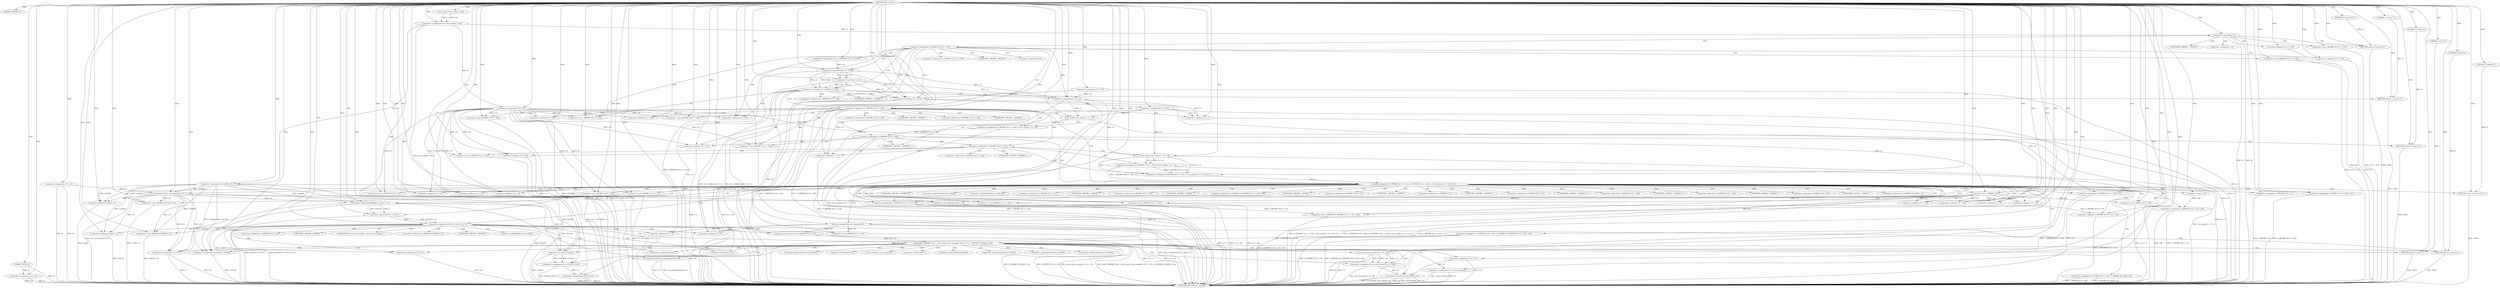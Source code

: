 digraph tftp_connect {  
"1000113" [label = "(METHOD,tftp_connect)" ]
"1000412" [label = "(METHOD_RETURN,int __fastcall)" ]
"1000114" [label = "(PARAM,_DWORD *a1)" ]
"1000115" [label = "(PARAM,_BYTE *a2)" ]
"1000129" [label = "(<operator>.assignment,v15 = a1)" ]
"1000132" [label = "(<operator>.assignment,v14 = a2)" ]
"1000135" [label = "(<operator>.assignment,v12 = 512)" ]
"1000138" [label = "(<operator>.assignment,v2 = Curl_ccalloc(1, 336))" ]
"1000140" [label = "(Curl_ccalloc,Curl_ccalloc(1, 336))" ]
"1000143" [label = "(<operator>.assignment,v15[188] = v2)" ]
"1000148" [label = "(<operator>.assignment,v13 = v2)" ]
"1000152" [label = "(<operator>.logicalNot,!v2)" ]
"1000154" [label = "(RETURN,return 27;,return 27;)" ]
"1000155" [label = "(LITERAL,27,return 27;)" ]
"1000158" [label = "(<operator>.cast,(_DWORD *)(*v15 + 1576))" ]
"1000160" [label = "(<operator>.addition,*v15 + 1576)" ]
"1000165" [label = "(<operator>.assignment,v12 = *(_DWORD *)(*v15 + 1576))" ]
"1000168" [label = "(<operator>.cast,(_DWORD *)(*v15 + 1576))" ]
"1000170" [label = "(<operator>.addition,*v15 + 1576)" ]
"1000175" [label = "(<operator>.logicalOr,v12 > 65464 || v12 < 8)" ]
"1000176" [label = "(<operator>.greaterThan,v12 > 65464)" ]
"1000179" [label = "(<operator>.lessThan,v12 < 8)" ]
"1000182" [label = "(RETURN,return 71;,return 71;)" ]
"1000183" [label = "(LITERAL,71,return 71;)" ]
"1000184" [label = "(<operator>.assignment,v11 = v12)" ]
"1000188" [label = "(<operator>.lessThan,v12 < 512)" ]
"1000191" [label = "(<operator>.assignment,v11 = 512)" ]
"1000195" [label = "(<operator>.logicalNot,!*(_DWORD *)(v13 + 328))" ]
"1000197" [label = "(<operator>.cast,(_DWORD *)(v13 + 328))" ]
"1000199" [label = "(<operator>.addition,v13 + 328)" ]
"1000203" [label = "(<operator>.assignment,*(_DWORD *)(v13 + 328) = Curl_ccalloc(1, v11 + 4))" ]
"1000205" [label = "(<operator>.cast,(_DWORD *)(v13 + 328))" ]
"1000207" [label = "(<operator>.addition,v13 + 328)" ]
"1000210" [label = "(Curl_ccalloc,Curl_ccalloc(1, v11 + 4))" ]
"1000212" [label = "(<operator>.addition,v11 + 4)" ]
"1000216" [label = "(<operator>.logicalNot,!*(_DWORD *)(v13 + 328))" ]
"1000218" [label = "(<operator>.cast,(_DWORD *)(v13 + 328))" ]
"1000220" [label = "(<operator>.addition,v13 + 328)" ]
"1000223" [label = "(RETURN,return 27;,return 27;)" ]
"1000224" [label = "(LITERAL,27,return 27;)" ]
"1000226" [label = "(<operator>.logicalOr,*(_DWORD *)(v13 + 332) || (*(_DWORD *)(v13 + 332) = Curl_ccalloc(1, v11 + 4)) != 0)" ]
"1000228" [label = "(<operator>.cast,(_DWORD *)(v13 + 332))" ]
"1000230" [label = "(<operator>.addition,v13 + 332)" ]
"1000233" [label = "(<operator>.notEquals,(*(_DWORD *)(v13 + 332) = Curl_ccalloc(1, v11 + 4)) != 0)" ]
"1000234" [label = "(<operator>.assignment,*(_DWORD *)(v13 + 332) = Curl_ccalloc(1, v11 + 4))" ]
"1000236" [label = "(<operator>.cast,(_DWORD *)(v13 + 332))" ]
"1000238" [label = "(<operator>.addition,v13 + 332)" ]
"1000241" [label = "(Curl_ccalloc,Curl_ccalloc(1, v11 + 4))" ]
"1000243" [label = "(<operator>.addition,v11 + 4)" ]
"1000248" [label = "(Curl_conncontrol,Curl_conncontrol(v15, 1))" ]
"1000251" [label = "(<operator>.assignment,*(_DWORD *)(v13 + 16) = v15)" ]
"1000253" [label = "(<operator>.cast,(_DWORD *)(v13 + 16))" ]
"1000255" [label = "(<operator>.addition,v13 + 16)" ]
"1000259" [label = "(<operator>.assignment,*(_DWORD *)(v13 + 20) = *(_DWORD *)(*(_DWORD *)(v13 + 16) + 420))" ]
"1000261" [label = "(<operator>.cast,(_DWORD *)(v13 + 20))" ]
"1000263" [label = "(<operator>.addition,v13 + 20)" ]
"1000267" [label = "(<operator>.cast,(_DWORD *)(*(_DWORD *)(v13 + 16) + 420))" ]
"1000269" [label = "(<operator>.addition,*(_DWORD *)(v13 + 16) + 420)" ]
"1000271" [label = "(<operator>.cast,(_DWORD *)(v13 + 16))" ]
"1000273" [label = "(<operator>.addition,v13 + 16)" ]
"1000277" [label = "(<operator>.assignment,*(_DWORD *)v13 = 0)" ]
"1000279" [label = "(<operator>.cast,(_DWORD *)v13)" ]
"1000283" [label = "(<operator>.assignment,*(_DWORD *)(v13 + 8) = -100)" ]
"1000285" [label = "(<operator>.cast,(_DWORD *)(v13 + 8))" ]
"1000287" [label = "(<operator>.addition,v13 + 8)" ]
"1000290" [label = "(<operator>.minus,-100)" ]
"1000292" [label = "(<operator>.assignment,*(_DWORD *)(v13 + 320) = 512)" ]
"1000294" [label = "(<operator>.cast,(_DWORD *)(v13 + 320))" ]
"1000296" [label = "(<operator>.addition,v13 + 320)" ]
"1000300" [label = "(<operator>.assignment,*(_DWORD *)(v13 + 324) = v12)" ]
"1000302" [label = "(<operator>.cast,(_DWORD *)(v13 + 324))" ]
"1000304" [label = "(<operator>.addition,v13 + 324)" ]
"1000308" [label = "(<operator>.assignment,*(_WORD *)(v13 + 52) = *(_DWORD *)(v15[20] + 4))" ]
"1000310" [label = "(<operator>.cast,(_WORD *)(v13 + 52))" ]
"1000312" [label = "(<operator>.addition,v13 + 52)" ]
"1000316" [label = "(<operator>.cast,(_DWORD *)(v15[20] + 4))" ]
"1000318" [label = "(<operator>.addition,v15[20] + 4)" ]
"1000323" [label = "(tftp_set_timeouts,tftp_set_timeouts(v13))" ]
"1000326" [label = "(<operator>.equals,((v15[147] >> 6) & 1) == 0)" ]
"1000327" [label = "(<operator>.and,(v15[147] >> 6) & 1)" ]
"1000328" [label = "(<operator>.arithmeticShiftRight,v15[147] >> 6)" ]
"1000337" [label = "(bind,bind(*(_DWORD *)(v13 + 20), (const struct sockaddr *)(v13 + 52), *(_DWORD *)(v15[20] + 16)))" ]
"1000339" [label = "(<operator>.cast,(_DWORD *)(v13 + 20))" ]
"1000341" [label = "(<operator>.addition,v13 + 20)" ]
"1000344" [label = "(<operator>.cast,(const struct sockaddr *)(v13 + 52))" ]
"1000346" [label = "(<operator>.addition,v13 + 52)" ]
"1000350" [label = "(<operator>.cast,(_DWORD *)(v15[20] + 16))" ]
"1000352" [label = "(<operator>.addition,v15[20] + 16)" ]
"1000358" [label = "(<operator>.assignment,v8 = *v15)" ]
"1000362" [label = "(<operator>.assignment,v3 = _errno_location())" ]
"1000365" [label = "(<operator>.assignment,v4 = Curl_strerror(*v3, v9, 128))" ]
"1000367" [label = "(Curl_strerror,Curl_strerror(*v3, v9, 128))" ]
"1000372" [label = "(Curl_failf,Curl_failf(v8, &unk_BFD45, v4))" ]
"1000377" [label = "(RETURN,return 7;,return 7;)" ]
"1000378" [label = "(LITERAL,7,return 7;)" ]
"1000379" [label = "(<operator>.assignment,v5 = v15)" ]
"1000382" [label = "(<operator>.assignment,v6 = v15[147] | 0x40)" ]
"1000384" [label = "(<operator>.or,v15[147] | 0x40)" ]
"1000389" [label = "(<operator>.assignment,v15[148] = v15[148])" ]
"1000396" [label = "(<operator>.assignment,v5[147] = v6)" ]
"1000401" [label = "(Curl_pgrsStartNow,Curl_pgrsStartNow(*v15))" ]
"1000404" [label = "(<operator>.assignment,*v14 = 1)" ]
"1000408" [label = "(RETURN,return 0;,return 0;)" ]
"1000409" [label = "(LITERAL,0,return 0;)" ]
"1000410" [label = "(RETURN,return 27;,return 27;)" ]
"1000411" [label = "(LITERAL,27,return 27;)" ]
"1000157" [label = "(<operator>.indirection,*(_DWORD *)(*v15 + 1576))" ]
"1000159" [label = "(UNKNOWN,_DWORD *,_DWORD *)" ]
"1000161" [label = "(<operator>.indirection,*v15)" ]
"1000167" [label = "(<operator>.indirection,*(_DWORD *)(*v15 + 1576))" ]
"1000169" [label = "(UNKNOWN,_DWORD *,_DWORD *)" ]
"1000171" [label = "(<operator>.indirection,*v15)" ]
"1000196" [label = "(<operator>.indirection,*(_DWORD *)(v13 + 328))" ]
"1000198" [label = "(UNKNOWN,_DWORD *,_DWORD *)" ]
"1000204" [label = "(<operator>.indirection,*(_DWORD *)(v13 + 328))" ]
"1000206" [label = "(UNKNOWN,_DWORD *,_DWORD *)" ]
"1000217" [label = "(<operator>.indirection,*(_DWORD *)(v13 + 328))" ]
"1000219" [label = "(UNKNOWN,_DWORD *,_DWORD *)" ]
"1000227" [label = "(<operator>.indirection,*(_DWORD *)(v13 + 332))" ]
"1000229" [label = "(UNKNOWN,_DWORD *,_DWORD *)" ]
"1000235" [label = "(<operator>.indirection,*(_DWORD *)(v13 + 332))" ]
"1000237" [label = "(UNKNOWN,_DWORD *,_DWORD *)" ]
"1000252" [label = "(<operator>.indirection,*(_DWORD *)(v13 + 16))" ]
"1000254" [label = "(UNKNOWN,_DWORD *,_DWORD *)" ]
"1000260" [label = "(<operator>.indirection,*(_DWORD *)(v13 + 20))" ]
"1000262" [label = "(UNKNOWN,_DWORD *,_DWORD *)" ]
"1000266" [label = "(<operator>.indirection,*(_DWORD *)(*(_DWORD *)(v13 + 16) + 420))" ]
"1000268" [label = "(UNKNOWN,_DWORD *,_DWORD *)" ]
"1000270" [label = "(<operator>.indirection,*(_DWORD *)(v13 + 16))" ]
"1000272" [label = "(UNKNOWN,_DWORD *,_DWORD *)" ]
"1000278" [label = "(<operator>.indirection,*(_DWORD *)v13)" ]
"1000280" [label = "(UNKNOWN,_DWORD *,_DWORD *)" ]
"1000284" [label = "(<operator>.indirection,*(_DWORD *)(v13 + 8))" ]
"1000286" [label = "(UNKNOWN,_DWORD *,_DWORD *)" ]
"1000293" [label = "(<operator>.indirection,*(_DWORD *)(v13 + 320))" ]
"1000295" [label = "(UNKNOWN,_DWORD *,_DWORD *)" ]
"1000301" [label = "(<operator>.indirection,*(_DWORD *)(v13 + 324))" ]
"1000303" [label = "(UNKNOWN,_DWORD *,_DWORD *)" ]
"1000309" [label = "(<operator>.indirection,*(_WORD *)(v13 + 52))" ]
"1000311" [label = "(UNKNOWN,_WORD *,_WORD *)" ]
"1000315" [label = "(<operator>.indirection,*(_DWORD *)(v15[20] + 4))" ]
"1000317" [label = "(UNKNOWN,_DWORD *,_DWORD *)" ]
"1000319" [label = "(<operator>.indirectIndexAccess,v15[20])" ]
"1000329" [label = "(<operator>.indirectIndexAccess,v15[147])" ]
"1000338" [label = "(<operator>.indirection,*(_DWORD *)(v13 + 20))" ]
"1000340" [label = "(UNKNOWN,_DWORD *,_DWORD *)" ]
"1000345" [label = "(UNKNOWN,const struct sockaddr *,const struct sockaddr *)" ]
"1000349" [label = "(<operator>.indirection,*(_DWORD *)(v15[20] + 16))" ]
"1000351" [label = "(UNKNOWN,_DWORD *,_DWORD *)" ]
"1000353" [label = "(<operator>.indirectIndexAccess,v15[20])" ]
"1000360" [label = "(<operator>.indirection,*v15)" ]
"1000364" [label = "(_errno_location,_errno_location())" ]
"1000368" [label = "(<operator>.indirection,*v3)" ]
"1000374" [label = "(<operator>.addressOf,&unk_BFD45)" ]
"1000385" [label = "(<operator>.indirectIndexAccess,v15[147])" ]
"1000390" [label = "(<operator>.indirectIndexAccess,v15[148])" ]
"1000393" [label = "(<operator>.indirectIndexAccess,v15[148])" ]
"1000397" [label = "(<operator>.indirectIndexAccess,v5[147])" ]
"1000402" [label = "(<operator>.indirection,*v15)" ]
"1000405" [label = "(<operator>.indirection,*v14)" ]
  "1000410" -> "1000412"  [ label = "DDG: <RET>"] 
  "1000377" -> "1000412"  [ label = "DDG: <RET>"] 
  "1000223" -> "1000412"  [ label = "DDG: <RET>"] 
  "1000182" -> "1000412"  [ label = "DDG: <RET>"] 
  "1000184" -> "1000412"  [ label = "DDG: v11"] 
  "1000210" -> "1000412"  [ label = "DDG: v11 + 4"] 
  "1000259" -> "1000412"  [ label = "DDG: *(_DWORD *)(v13 + 20)"] 
  "1000326" -> "1000412"  [ label = "DDG: (v15[147] >> 6) & 1"] 
  "1000165" -> "1000412"  [ label = "DDG: *(_DWORD *)(*v15 + 1576)"] 
  "1000143" -> "1000412"  [ label = "DDG: v15[188]"] 
  "1000135" -> "1000412"  [ label = "DDG: v12"] 
  "1000241" -> "1000412"  [ label = "DDG: v11 + 4"] 
  "1000160" -> "1000412"  [ label = "DDG: *v15"] 
  "1000372" -> "1000412"  [ label = "DDG: &unk_BFD45"] 
  "1000300" -> "1000412"  [ label = "DDG: v12"] 
  "1000197" -> "1000412"  [ label = "DDG: v13 + 328"] 
  "1000350" -> "1000412"  [ label = "DDG: v15[20] + 16"] 
  "1000188" -> "1000412"  [ label = "DDG: v12"] 
  "1000238" -> "1000412"  [ label = "DDG: v13"] 
  "1000243" -> "1000412"  [ label = "DDG: v11"] 
  "1000337" -> "1000412"  [ label = "DDG: (const struct sockaddr *)(v13 + 52)"] 
  "1000352" -> "1000412"  [ label = "DDG: v15[20]"] 
  "1000318" -> "1000412"  [ label = "DDG: v15[20]"] 
  "1000267" -> "1000412"  [ label = "DDG: *(_DWORD *)(v13 + 16) + 420"] 
  "1000226" -> "1000412"  [ label = "DDG: (*(_DWORD *)(v13 + 332) = Curl_ccalloc(1, v11 + 4)) != 0"] 
  "1000337" -> "1000412"  [ label = "DDG: bind(*(_DWORD *)(v13 + 20), (const struct sockaddr *)(v13 + 52), *(_DWORD *)(v15[20] + 16))"] 
  "1000251" -> "1000412"  [ label = "DDG: v15"] 
  "1000212" -> "1000412"  [ label = "DDG: v11"] 
  "1000228" -> "1000412"  [ label = "DDG: v13 + 332"] 
  "1000323" -> "1000412"  [ label = "DDG: tftp_set_timeouts(v13)"] 
  "1000401" -> "1000412"  [ label = "DDG: Curl_pgrsStartNow(*v15)"] 
  "1000362" -> "1000412"  [ label = "DDG: _errno_location()"] 
  "1000216" -> "1000412"  [ label = "DDG: *(_DWORD *)(v13 + 328)"] 
  "1000389" -> "1000412"  [ label = "DDG: v15[148]"] 
  "1000283" -> "1000412"  [ label = "DDG: -100"] 
  "1000220" -> "1000412"  [ label = "DDG: v13"] 
  "1000379" -> "1000412"  [ label = "DDG: v5"] 
  "1000152" -> "1000412"  [ label = "DDG: !v2"] 
  "1000132" -> "1000412"  [ label = "DDG: a2"] 
  "1000129" -> "1000412"  [ label = "DDG: v15"] 
  "1000372" -> "1000412"  [ label = "DDG: v4"] 
  "1000294" -> "1000412"  [ label = "DDG: v13 + 320"] 
  "1000382" -> "1000412"  [ label = "DDG: v15[147] | 0x40"] 
  "1000218" -> "1000412"  [ label = "DDG: v13 + 328"] 
  "1000300" -> "1000412"  [ label = "DDG: *(_DWORD *)(v13 + 324)"] 
  "1000367" -> "1000412"  [ label = "DDG: v9"] 
  "1000401" -> "1000412"  [ label = "DDG: *v15"] 
  "1000269" -> "1000412"  [ label = "DDG: *(_DWORD *)(v13 + 16)"] 
  "1000259" -> "1000412"  [ label = "DDG: *(_DWORD *)(*(_DWORD *)(v13 + 16) + 420)"] 
  "1000396" -> "1000412"  [ label = "DDG: v6"] 
  "1000226" -> "1000412"  [ label = "DDG: *(_DWORD *)(v13 + 332) || (*(_DWORD *)(v13 + 332) = Curl_ccalloc(1, v11 + 4)) != 0"] 
  "1000234" -> "1000412"  [ label = "DDG: Curl_ccalloc(1, v11 + 4)"] 
  "1000132" -> "1000412"  [ label = "DDG: v14"] 
  "1000226" -> "1000412"  [ label = "DDG: *(_DWORD *)(v13 + 332)"] 
  "1000152" -> "1000412"  [ label = "DDG: v2"] 
  "1000367" -> "1000412"  [ label = "DDG: *v3"] 
  "1000339" -> "1000412"  [ label = "DDG: v13 + 20"] 
  "1000148" -> "1000412"  [ label = "DDG: v13"] 
  "1000179" -> "1000412"  [ label = "DDG: v12"] 
  "1000384" -> "1000412"  [ label = "DDG: v15[147]"] 
  "1000115" -> "1000412"  [ label = "DDG: a2"] 
  "1000261" -> "1000412"  [ label = "DDG: v13 + 20"] 
  "1000302" -> "1000412"  [ label = "DDG: v13 + 324"] 
  "1000344" -> "1000412"  [ label = "DDG: v13 + 52"] 
  "1000365" -> "1000412"  [ label = "DDG: Curl_strerror(*v3, v9, 128)"] 
  "1000292" -> "1000412"  [ label = "DDG: *(_DWORD *)(v13 + 320)"] 
  "1000129" -> "1000412"  [ label = "DDG: a1"] 
  "1000248" -> "1000412"  [ label = "DDG: Curl_conncontrol(v15, 1)"] 
  "1000168" -> "1000412"  [ label = "DDG: *v15 + 1576"] 
  "1000230" -> "1000412"  [ label = "DDG: v13"] 
  "1000285" -> "1000412"  [ label = "DDG: v13 + 8"] 
  "1000372" -> "1000412"  [ label = "DDG: Curl_failf(v8, &unk_BFD45, v4)"] 
  "1000337" -> "1000412"  [ label = "DDG: *(_DWORD *)(v15[20] + 16)"] 
  "1000170" -> "1000412"  [ label = "DDG: *v15"] 
  "1000188" -> "1000412"  [ label = "DDG: v12 < 512"] 
  "1000308" -> "1000412"  [ label = "DDG: *(_DWORD *)(v15[20] + 4)"] 
  "1000191" -> "1000412"  [ label = "DDG: v11"] 
  "1000327" -> "1000412"  [ label = "DDG: v15[147] >> 6"] 
  "1000328" -> "1000412"  [ label = "DDG: v15[147]"] 
  "1000271" -> "1000412"  [ label = "DDG: v13 + 16"] 
  "1000176" -> "1000412"  [ label = "DDG: v12"] 
  "1000175" -> "1000412"  [ label = "DDG: v12 > 65464"] 
  "1000195" -> "1000412"  [ label = "DDG: *(_DWORD *)(v13 + 328)"] 
  "1000175" -> "1000412"  [ label = "DDG: v12 < 8"] 
  "1000346" -> "1000412"  [ label = "DDG: v13"] 
  "1000138" -> "1000412"  [ label = "DDG: Curl_ccalloc(1, 336)"] 
  "1000277" -> "1000412"  [ label = "DDG: *(_DWORD *)v13"] 
  "1000362" -> "1000412"  [ label = "DDG: v3"] 
  "1000216" -> "1000412"  [ label = "DDG: !*(_DWORD *)(v13 + 328)"] 
  "1000396" -> "1000412"  [ label = "DDG: v5[147]"] 
  "1000203" -> "1000412"  [ label = "DDG: Curl_ccalloc(1, v11 + 4)"] 
  "1000283" -> "1000412"  [ label = "DDG: *(_DWORD *)(v13 + 8)"] 
  "1000236" -> "1000412"  [ label = "DDG: v13 + 332"] 
  "1000404" -> "1000412"  [ label = "DDG: *v14"] 
  "1000158" -> "1000412"  [ label = "DDG: *v15 + 1576"] 
  "1000308" -> "1000412"  [ label = "DDG: *(_WORD *)(v13 + 52)"] 
  "1000195" -> "1000412"  [ label = "DDG: !*(_DWORD *)(v13 + 328)"] 
  "1000316" -> "1000412"  [ label = "DDG: v15[20] + 4"] 
  "1000175" -> "1000412"  [ label = "DDG: v12 > 65464 || v12 < 8"] 
  "1000326" -> "1000412"  [ label = "DDG: ((v15[147] >> 6) & 1) == 0"] 
  "1000372" -> "1000412"  [ label = "DDG: v8"] 
  "1000379" -> "1000412"  [ label = "DDG: v15"] 
  "1000323" -> "1000412"  [ label = "DDG: v13"] 
  "1000337" -> "1000412"  [ label = "DDG: *(_DWORD *)(v13 + 20)"] 
  "1000310" -> "1000412"  [ label = "DDG: v13 + 52"] 
  "1000358" -> "1000412"  [ label = "DDG: *v15"] 
  "1000154" -> "1000412"  [ label = "DDG: <RET>"] 
  "1000408" -> "1000412"  [ label = "DDG: <RET>"] 
  "1000113" -> "1000114"  [ label = "DDG: "] 
  "1000113" -> "1000115"  [ label = "DDG: "] 
  "1000113" -> "1000129"  [ label = "DDG: "] 
  "1000115" -> "1000132"  [ label = "DDG: a2"] 
  "1000113" -> "1000132"  [ label = "DDG: "] 
  "1000113" -> "1000135"  [ label = "DDG: "] 
  "1000140" -> "1000138"  [ label = "DDG: 1"] 
  "1000140" -> "1000138"  [ label = "DDG: 336"] 
  "1000113" -> "1000138"  [ label = "DDG: "] 
  "1000113" -> "1000140"  [ label = "DDG: "] 
  "1000138" -> "1000143"  [ label = "DDG: v2"] 
  "1000113" -> "1000143"  [ label = "DDG: "] 
  "1000113" -> "1000148"  [ label = "DDG: "] 
  "1000138" -> "1000148"  [ label = "DDG: v2"] 
  "1000113" -> "1000152"  [ label = "DDG: "] 
  "1000138" -> "1000152"  [ label = "DDG: v2"] 
  "1000155" -> "1000154"  [ label = "DDG: 27"] 
  "1000113" -> "1000154"  [ label = "DDG: "] 
  "1000113" -> "1000155"  [ label = "DDG: "] 
  "1000113" -> "1000158"  [ label = "DDG: "] 
  "1000113" -> "1000160"  [ label = "DDG: "] 
  "1000113" -> "1000165"  [ label = "DDG: "] 
  "1000113" -> "1000168"  [ label = "DDG: "] 
  "1000113" -> "1000170"  [ label = "DDG: "] 
  "1000176" -> "1000175"  [ label = "DDG: v12"] 
  "1000176" -> "1000175"  [ label = "DDG: 65464"] 
  "1000165" -> "1000176"  [ label = "DDG: v12"] 
  "1000113" -> "1000176"  [ label = "DDG: "] 
  "1000179" -> "1000175"  [ label = "DDG: v12"] 
  "1000179" -> "1000175"  [ label = "DDG: 8"] 
  "1000176" -> "1000179"  [ label = "DDG: v12"] 
  "1000113" -> "1000179"  [ label = "DDG: "] 
  "1000183" -> "1000182"  [ label = "DDG: 71"] 
  "1000113" -> "1000182"  [ label = "DDG: "] 
  "1000113" -> "1000183"  [ label = "DDG: "] 
  "1000135" -> "1000184"  [ label = "DDG: v12"] 
  "1000179" -> "1000184"  [ label = "DDG: v12"] 
  "1000176" -> "1000184"  [ label = "DDG: v12"] 
  "1000113" -> "1000184"  [ label = "DDG: "] 
  "1000113" -> "1000188"  [ label = "DDG: "] 
  "1000135" -> "1000188"  [ label = "DDG: v12"] 
  "1000179" -> "1000188"  [ label = "DDG: v12"] 
  "1000176" -> "1000188"  [ label = "DDG: v12"] 
  "1000113" -> "1000191"  [ label = "DDG: "] 
  "1000148" -> "1000197"  [ label = "DDG: v13"] 
  "1000113" -> "1000197"  [ label = "DDG: "] 
  "1000148" -> "1000199"  [ label = "DDG: v13"] 
  "1000113" -> "1000199"  [ label = "DDG: "] 
  "1000210" -> "1000203"  [ label = "DDG: 1"] 
  "1000210" -> "1000203"  [ label = "DDG: v11 + 4"] 
  "1000113" -> "1000205"  [ label = "DDG: "] 
  "1000148" -> "1000205"  [ label = "DDG: v13"] 
  "1000113" -> "1000207"  [ label = "DDG: "] 
  "1000148" -> "1000207"  [ label = "DDG: v13"] 
  "1000113" -> "1000210"  [ label = "DDG: "] 
  "1000184" -> "1000210"  [ label = "DDG: v11"] 
  "1000191" -> "1000210"  [ label = "DDG: v11"] 
  "1000184" -> "1000212"  [ label = "DDG: v11"] 
  "1000191" -> "1000212"  [ label = "DDG: v11"] 
  "1000113" -> "1000212"  [ label = "DDG: "] 
  "1000203" -> "1000216"  [ label = "DDG: *(_DWORD *)(v13 + 328)"] 
  "1000113" -> "1000218"  [ label = "DDG: "] 
  "1000148" -> "1000218"  [ label = "DDG: v13"] 
  "1000113" -> "1000220"  [ label = "DDG: "] 
  "1000148" -> "1000220"  [ label = "DDG: v13"] 
  "1000224" -> "1000223"  [ label = "DDG: 27"] 
  "1000113" -> "1000223"  [ label = "DDG: "] 
  "1000113" -> "1000224"  [ label = "DDG: "] 
  "1000234" -> "1000226"  [ label = "DDG: *(_DWORD *)(v13 + 332)"] 
  "1000113" -> "1000228"  [ label = "DDG: "] 
  "1000148" -> "1000228"  [ label = "DDG: v13"] 
  "1000113" -> "1000230"  [ label = "DDG: "] 
  "1000148" -> "1000230"  [ label = "DDG: v13"] 
  "1000233" -> "1000226"  [ label = "DDG: 0"] 
  "1000234" -> "1000233"  [ label = "DDG: *(_DWORD *)(v13 + 332)"] 
  "1000241" -> "1000233"  [ label = "DDG: 1"] 
  "1000241" -> "1000233"  [ label = "DDG: v11 + 4"] 
  "1000113" -> "1000236"  [ label = "DDG: "] 
  "1000148" -> "1000236"  [ label = "DDG: v13"] 
  "1000113" -> "1000238"  [ label = "DDG: "] 
  "1000148" -> "1000238"  [ label = "DDG: v13"] 
  "1000241" -> "1000234"  [ label = "DDG: 1"] 
  "1000241" -> "1000234"  [ label = "DDG: v11 + 4"] 
  "1000113" -> "1000241"  [ label = "DDG: "] 
  "1000184" -> "1000241"  [ label = "DDG: v11"] 
  "1000191" -> "1000241"  [ label = "DDG: v11"] 
  "1000184" -> "1000243"  [ label = "DDG: v11"] 
  "1000191" -> "1000243"  [ label = "DDG: v11"] 
  "1000113" -> "1000243"  [ label = "DDG: "] 
  "1000113" -> "1000233"  [ label = "DDG: "] 
  "1000143" -> "1000248"  [ label = "DDG: v15[188]"] 
  "1000129" -> "1000248"  [ label = "DDG: v15"] 
  "1000113" -> "1000248"  [ label = "DDG: "] 
  "1000143" -> "1000251"  [ label = "DDG: v15[188]"] 
  "1000248" -> "1000251"  [ label = "DDG: v15"] 
  "1000113" -> "1000251"  [ label = "DDG: "] 
  "1000113" -> "1000253"  [ label = "DDG: "] 
  "1000148" -> "1000253"  [ label = "DDG: v13"] 
  "1000113" -> "1000255"  [ label = "DDG: "] 
  "1000148" -> "1000255"  [ label = "DDG: v13"] 
  "1000113" -> "1000261"  [ label = "DDG: "] 
  "1000148" -> "1000261"  [ label = "DDG: v13"] 
  "1000113" -> "1000263"  [ label = "DDG: "] 
  "1000148" -> "1000263"  [ label = "DDG: v13"] 
  "1000251" -> "1000267"  [ label = "DDG: *(_DWORD *)(v13 + 16)"] 
  "1000113" -> "1000267"  [ label = "DDG: "] 
  "1000251" -> "1000269"  [ label = "DDG: *(_DWORD *)(v13 + 16)"] 
  "1000113" -> "1000271"  [ label = "DDG: "] 
  "1000148" -> "1000271"  [ label = "DDG: v13"] 
  "1000113" -> "1000273"  [ label = "DDG: "] 
  "1000148" -> "1000273"  [ label = "DDG: v13"] 
  "1000113" -> "1000269"  [ label = "DDG: "] 
  "1000113" -> "1000277"  [ label = "DDG: "] 
  "1000113" -> "1000279"  [ label = "DDG: "] 
  "1000148" -> "1000279"  [ label = "DDG: v13"] 
  "1000290" -> "1000283"  [ label = "DDG: 100"] 
  "1000279" -> "1000285"  [ label = "DDG: v13"] 
  "1000113" -> "1000285"  [ label = "DDG: "] 
  "1000279" -> "1000287"  [ label = "DDG: v13"] 
  "1000113" -> "1000287"  [ label = "DDG: "] 
  "1000113" -> "1000290"  [ label = "DDG: "] 
  "1000113" -> "1000292"  [ label = "DDG: "] 
  "1000113" -> "1000294"  [ label = "DDG: "] 
  "1000279" -> "1000294"  [ label = "DDG: v13"] 
  "1000113" -> "1000296"  [ label = "DDG: "] 
  "1000279" -> "1000296"  [ label = "DDG: v13"] 
  "1000188" -> "1000300"  [ label = "DDG: v12"] 
  "1000113" -> "1000300"  [ label = "DDG: "] 
  "1000113" -> "1000302"  [ label = "DDG: "] 
  "1000279" -> "1000302"  [ label = "DDG: v13"] 
  "1000113" -> "1000304"  [ label = "DDG: "] 
  "1000279" -> "1000304"  [ label = "DDG: v13"] 
  "1000113" -> "1000310"  [ label = "DDG: "] 
  "1000279" -> "1000310"  [ label = "DDG: v13"] 
  "1000113" -> "1000312"  [ label = "DDG: "] 
  "1000279" -> "1000312"  [ label = "DDG: v13"] 
  "1000143" -> "1000316"  [ label = "DDG: v15[188]"] 
  "1000248" -> "1000316"  [ label = "DDG: v15"] 
  "1000113" -> "1000316"  [ label = "DDG: "] 
  "1000143" -> "1000318"  [ label = "DDG: v15[188]"] 
  "1000248" -> "1000318"  [ label = "DDG: v15"] 
  "1000113" -> "1000318"  [ label = "DDG: "] 
  "1000113" -> "1000323"  [ label = "DDG: "] 
  "1000279" -> "1000323"  [ label = "DDG: v13"] 
  "1000327" -> "1000326"  [ label = "DDG: v15[147] >> 6"] 
  "1000327" -> "1000326"  [ label = "DDG: 1"] 
  "1000328" -> "1000327"  [ label = "DDG: v15[147]"] 
  "1000328" -> "1000327"  [ label = "DDG: 6"] 
  "1000143" -> "1000328"  [ label = "DDG: v15[188]"] 
  "1000248" -> "1000328"  [ label = "DDG: v15"] 
  "1000113" -> "1000328"  [ label = "DDG: "] 
  "1000113" -> "1000327"  [ label = "DDG: "] 
  "1000113" -> "1000326"  [ label = "DDG: "] 
  "1000259" -> "1000337"  [ label = "DDG: *(_DWORD *)(v13 + 20)"] 
  "1000323" -> "1000339"  [ label = "DDG: v13"] 
  "1000113" -> "1000339"  [ label = "DDG: "] 
  "1000323" -> "1000341"  [ label = "DDG: v13"] 
  "1000113" -> "1000341"  [ label = "DDG: "] 
  "1000344" -> "1000337"  [ label = "DDG: v13 + 52"] 
  "1000113" -> "1000344"  [ label = "DDG: "] 
  "1000323" -> "1000344"  [ label = "DDG: v13"] 
  "1000113" -> "1000346"  [ label = "DDG: "] 
  "1000323" -> "1000346"  [ label = "DDG: v13"] 
  "1000143" -> "1000350"  [ label = "DDG: v15[188]"] 
  "1000248" -> "1000350"  [ label = "DDG: v15"] 
  "1000113" -> "1000350"  [ label = "DDG: "] 
  "1000143" -> "1000352"  [ label = "DDG: v15[188]"] 
  "1000248" -> "1000352"  [ label = "DDG: v15"] 
  "1000113" -> "1000352"  [ label = "DDG: "] 
  "1000113" -> "1000358"  [ label = "DDG: "] 
  "1000113" -> "1000362"  [ label = "DDG: "] 
  "1000367" -> "1000365"  [ label = "DDG: *v3"] 
  "1000367" -> "1000365"  [ label = "DDG: v9"] 
  "1000367" -> "1000365"  [ label = "DDG: 128"] 
  "1000113" -> "1000365"  [ label = "DDG: "] 
  "1000113" -> "1000367"  [ label = "DDG: "] 
  "1000358" -> "1000372"  [ label = "DDG: v8"] 
  "1000113" -> "1000372"  [ label = "DDG: "] 
  "1000365" -> "1000372"  [ label = "DDG: v4"] 
  "1000378" -> "1000377"  [ label = "DDG: 7"] 
  "1000113" -> "1000377"  [ label = "DDG: "] 
  "1000113" -> "1000378"  [ label = "DDG: "] 
  "1000143" -> "1000379"  [ label = "DDG: v15[188]"] 
  "1000328" -> "1000379"  [ label = "DDG: v15[147]"] 
  "1000113" -> "1000379"  [ label = "DDG: "] 
  "1000248" -> "1000379"  [ label = "DDG: v15"] 
  "1000384" -> "1000382"  [ label = "DDG: v15[147]"] 
  "1000384" -> "1000382"  [ label = "DDG: 0x40"] 
  "1000113" -> "1000382"  [ label = "DDG: "] 
  "1000328" -> "1000384"  [ label = "DDG: v15[147]"] 
  "1000143" -> "1000384"  [ label = "DDG: v15[188]"] 
  "1000113" -> "1000384"  [ label = "DDG: "] 
  "1000248" -> "1000384"  [ label = "DDG: v15"] 
  "1000143" -> "1000389"  [ label = "DDG: v15[188]"] 
  "1000328" -> "1000389"  [ label = "DDG: v15[147]"] 
  "1000113" -> "1000389"  [ label = "DDG: "] 
  "1000248" -> "1000389"  [ label = "DDG: v15"] 
  "1000382" -> "1000396"  [ label = "DDG: v6"] 
  "1000113" -> "1000396"  [ label = "DDG: "] 
  "1000113" -> "1000404"  [ label = "DDG: "] 
  "1000409" -> "1000408"  [ label = "DDG: 0"] 
  "1000113" -> "1000408"  [ label = "DDG: "] 
  "1000113" -> "1000409"  [ label = "DDG: "] 
  "1000411" -> "1000410"  [ label = "DDG: 27"] 
  "1000113" -> "1000410"  [ label = "DDG: "] 
  "1000113" -> "1000411"  [ label = "DDG: "] 
  "1000152" -> "1000160"  [ label = "CDG: "] 
  "1000152" -> "1000159"  [ label = "CDG: "] 
  "1000152" -> "1000158"  [ label = "CDG: "] 
  "1000152" -> "1000157"  [ label = "CDG: "] 
  "1000152" -> "1000154"  [ label = "CDG: "] 
  "1000152" -> "1000161"  [ label = "CDG: "] 
  "1000157" -> "1000176"  [ label = "CDG: "] 
  "1000157" -> "1000175"  [ label = "CDG: "] 
  "1000157" -> "1000171"  [ label = "CDG: "] 
  "1000157" -> "1000170"  [ label = "CDG: "] 
  "1000157" -> "1000169"  [ label = "CDG: "] 
  "1000157" -> "1000168"  [ label = "CDG: "] 
  "1000157" -> "1000167"  [ label = "CDG: "] 
  "1000157" -> "1000165"  [ label = "CDG: "] 
  "1000157" -> "1000188"  [ label = "CDG: "] 
  "1000157" -> "1000184"  [ label = "CDG: "] 
  "1000157" -> "1000199"  [ label = "CDG: "] 
  "1000157" -> "1000198"  [ label = "CDG: "] 
  "1000157" -> "1000197"  [ label = "CDG: "] 
  "1000157" -> "1000196"  [ label = "CDG: "] 
  "1000157" -> "1000195"  [ label = "CDG: "] 
  "1000175" -> "1000188"  [ label = "CDG: "] 
  "1000175" -> "1000184"  [ label = "CDG: "] 
  "1000175" -> "1000182"  [ label = "CDG: "] 
  "1000175" -> "1000199"  [ label = "CDG: "] 
  "1000175" -> "1000198"  [ label = "CDG: "] 
  "1000175" -> "1000197"  [ label = "CDG: "] 
  "1000175" -> "1000196"  [ label = "CDG: "] 
  "1000175" -> "1000195"  [ label = "CDG: "] 
  "1000176" -> "1000179"  [ label = "CDG: "] 
  "1000188" -> "1000191"  [ label = "CDG: "] 
  "1000195" -> "1000207"  [ label = "CDG: "] 
  "1000195" -> "1000206"  [ label = "CDG: "] 
  "1000195" -> "1000205"  [ label = "CDG: "] 
  "1000195" -> "1000204"  [ label = "CDG: "] 
  "1000195" -> "1000203"  [ label = "CDG: "] 
  "1000195" -> "1000220"  [ label = "CDG: "] 
  "1000195" -> "1000219"  [ label = "CDG: "] 
  "1000195" -> "1000218"  [ label = "CDG: "] 
  "1000195" -> "1000217"  [ label = "CDG: "] 
  "1000195" -> "1000216"  [ label = "CDG: "] 
  "1000195" -> "1000212"  [ label = "CDG: "] 
  "1000195" -> "1000210"  [ label = "CDG: "] 
  "1000195" -> "1000230"  [ label = "CDG: "] 
  "1000195" -> "1000229"  [ label = "CDG: "] 
  "1000195" -> "1000228"  [ label = "CDG: "] 
  "1000195" -> "1000227"  [ label = "CDG: "] 
  "1000195" -> "1000226"  [ label = "CDG: "] 
  "1000216" -> "1000223"  [ label = "CDG: "] 
  "1000216" -> "1000230"  [ label = "CDG: "] 
  "1000216" -> "1000229"  [ label = "CDG: "] 
  "1000216" -> "1000228"  [ label = "CDG: "] 
  "1000216" -> "1000227"  [ label = "CDG: "] 
  "1000216" -> "1000226"  [ label = "CDG: "] 
  "1000226" -> "1000255"  [ label = "CDG: "] 
  "1000226" -> "1000254"  [ label = "CDG: "] 
  "1000226" -> "1000253"  [ label = "CDG: "] 
  "1000226" -> "1000252"  [ label = "CDG: "] 
  "1000226" -> "1000251"  [ label = "CDG: "] 
  "1000226" -> "1000248"  [ label = "CDG: "] 
  "1000226" -> "1000272"  [ label = "CDG: "] 
  "1000226" -> "1000271"  [ label = "CDG: "] 
  "1000226" -> "1000270"  [ label = "CDG: "] 
  "1000226" -> "1000269"  [ label = "CDG: "] 
  "1000226" -> "1000268"  [ label = "CDG: "] 
  "1000226" -> "1000267"  [ label = "CDG: "] 
  "1000226" -> "1000266"  [ label = "CDG: "] 
  "1000226" -> "1000263"  [ label = "CDG: "] 
  "1000226" -> "1000262"  [ label = "CDG: "] 
  "1000226" -> "1000261"  [ label = "CDG: "] 
  "1000226" -> "1000260"  [ label = "CDG: "] 
  "1000226" -> "1000259"  [ label = "CDG: "] 
  "1000226" -> "1000287"  [ label = "CDG: "] 
  "1000226" -> "1000286"  [ label = "CDG: "] 
  "1000226" -> "1000285"  [ label = "CDG: "] 
  "1000226" -> "1000284"  [ label = "CDG: "] 
  "1000226" -> "1000283"  [ label = "CDG: "] 
  "1000226" -> "1000280"  [ label = "CDG: "] 
  "1000226" -> "1000279"  [ label = "CDG: "] 
  "1000226" -> "1000278"  [ label = "CDG: "] 
  "1000226" -> "1000277"  [ label = "CDG: "] 
  "1000226" -> "1000273"  [ label = "CDG: "] 
  "1000226" -> "1000304"  [ label = "CDG: "] 
  "1000226" -> "1000303"  [ label = "CDG: "] 
  "1000226" -> "1000302"  [ label = "CDG: "] 
  "1000226" -> "1000301"  [ label = "CDG: "] 
  "1000226" -> "1000300"  [ label = "CDG: "] 
  "1000226" -> "1000296"  [ label = "CDG: "] 
  "1000226" -> "1000295"  [ label = "CDG: "] 
  "1000226" -> "1000294"  [ label = "CDG: "] 
  "1000226" -> "1000293"  [ label = "CDG: "] 
  "1000226" -> "1000292"  [ label = "CDG: "] 
  "1000226" -> "1000290"  [ label = "CDG: "] 
  "1000226" -> "1000319"  [ label = "CDG: "] 
  "1000226" -> "1000318"  [ label = "CDG: "] 
  "1000226" -> "1000317"  [ label = "CDG: "] 
  "1000226" -> "1000316"  [ label = "CDG: "] 
  "1000226" -> "1000315"  [ label = "CDG: "] 
  "1000226" -> "1000312"  [ label = "CDG: "] 
  "1000226" -> "1000311"  [ label = "CDG: "] 
  "1000226" -> "1000310"  [ label = "CDG: "] 
  "1000226" -> "1000309"  [ label = "CDG: "] 
  "1000226" -> "1000308"  [ label = "CDG: "] 
  "1000226" -> "1000329"  [ label = "CDG: "] 
  "1000226" -> "1000328"  [ label = "CDG: "] 
  "1000226" -> "1000327"  [ label = "CDG: "] 
  "1000226" -> "1000326"  [ label = "CDG: "] 
  "1000226" -> "1000323"  [ label = "CDG: "] 
  "1000226" -> "1000410"  [ label = "CDG: "] 
  "1000227" -> "1000238"  [ label = "CDG: "] 
  "1000227" -> "1000237"  [ label = "CDG: "] 
  "1000227" -> "1000236"  [ label = "CDG: "] 
  "1000227" -> "1000235"  [ label = "CDG: "] 
  "1000227" -> "1000234"  [ label = "CDG: "] 
  "1000227" -> "1000233"  [ label = "CDG: "] 
  "1000227" -> "1000243"  [ label = "CDG: "] 
  "1000227" -> "1000241"  [ label = "CDG: "] 
  "1000326" -> "1000352"  [ label = "CDG: "] 
  "1000326" -> "1000351"  [ label = "CDG: "] 
  "1000326" -> "1000350"  [ label = "CDG: "] 
  "1000326" -> "1000349"  [ label = "CDG: "] 
  "1000326" -> "1000346"  [ label = "CDG: "] 
  "1000326" -> "1000345"  [ label = "CDG: "] 
  "1000326" -> "1000344"  [ label = "CDG: "] 
  "1000326" -> "1000341"  [ label = "CDG: "] 
  "1000326" -> "1000340"  [ label = "CDG: "] 
  "1000326" -> "1000339"  [ label = "CDG: "] 
  "1000326" -> "1000338"  [ label = "CDG: "] 
  "1000326" -> "1000337"  [ label = "CDG: "] 
  "1000326" -> "1000353"  [ label = "CDG: "] 
  "1000326" -> "1000408"  [ label = "CDG: "] 
  "1000326" -> "1000405"  [ label = "CDG: "] 
  "1000326" -> "1000404"  [ label = "CDG: "] 
  "1000326" -> "1000402"  [ label = "CDG: "] 
  "1000326" -> "1000401"  [ label = "CDG: "] 
  "1000337" -> "1000368"  [ label = "CDG: "] 
  "1000337" -> "1000367"  [ label = "CDG: "] 
  "1000337" -> "1000365"  [ label = "CDG: "] 
  "1000337" -> "1000364"  [ label = "CDG: "] 
  "1000337" -> "1000362"  [ label = "CDG: "] 
  "1000337" -> "1000360"  [ label = "CDG: "] 
  "1000337" -> "1000358"  [ label = "CDG: "] 
  "1000337" -> "1000384"  [ label = "CDG: "] 
  "1000337" -> "1000382"  [ label = "CDG: "] 
  "1000337" -> "1000379"  [ label = "CDG: "] 
  "1000337" -> "1000377"  [ label = "CDG: "] 
  "1000337" -> "1000374"  [ label = "CDG: "] 
  "1000337" -> "1000372"  [ label = "CDG: "] 
  "1000337" -> "1000397"  [ label = "CDG: "] 
  "1000337" -> "1000396"  [ label = "CDG: "] 
  "1000337" -> "1000393"  [ label = "CDG: "] 
  "1000337" -> "1000390"  [ label = "CDG: "] 
  "1000337" -> "1000389"  [ label = "CDG: "] 
  "1000337" -> "1000385"  [ label = "CDG: "] 
  "1000337" -> "1000408"  [ label = "CDG: "] 
  "1000337" -> "1000405"  [ label = "CDG: "] 
  "1000337" -> "1000404"  [ label = "CDG: "] 
  "1000337" -> "1000402"  [ label = "CDG: "] 
  "1000337" -> "1000401"  [ label = "CDG: "] 
}
